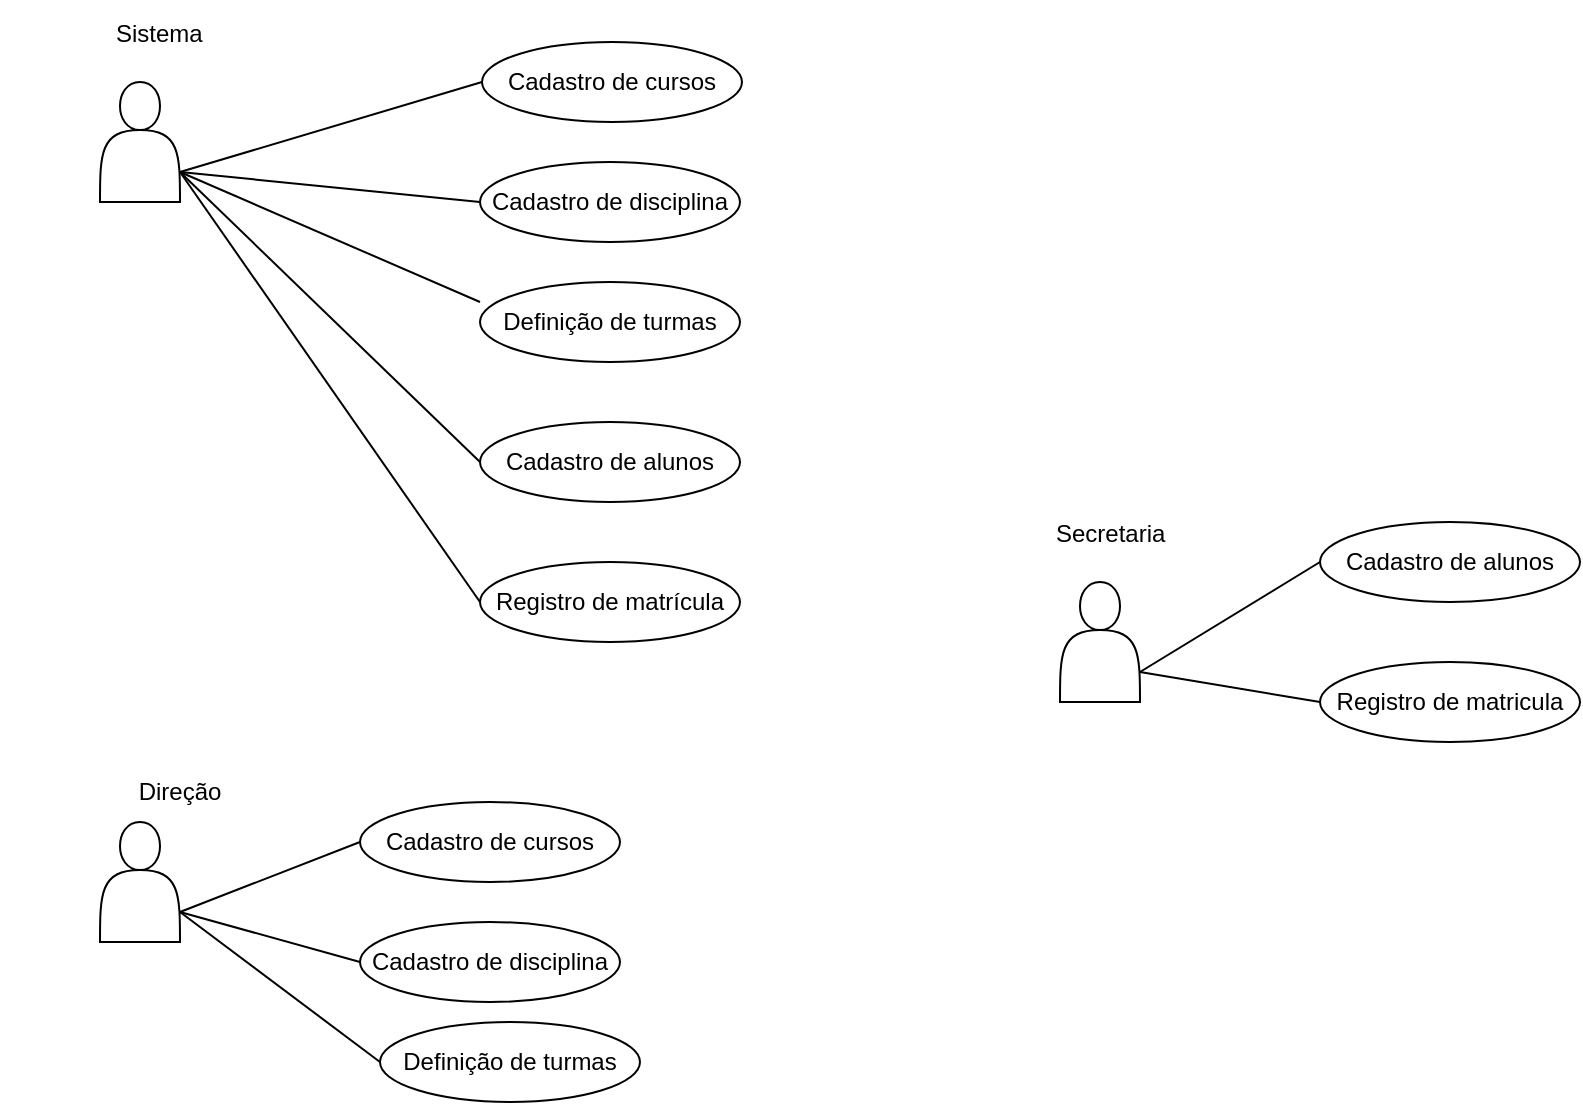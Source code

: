 <mxfile version="24.3.0" type="device">
  <diagram name="Page-1" id="5MJS059yi1Wu_OCqsAS5">
    <mxGraphModel dx="1501" dy="695" grid="1" gridSize="10" guides="1" tooltips="1" connect="1" arrows="1" fold="1" page="1" pageScale="1" pageWidth="850" pageHeight="1100" math="0" shadow="0">
      <root>
        <mxCell id="0" />
        <mxCell id="1" parent="0" />
        <mxCell id="AsEGL90Y-q6kF3QZbcvj-5" value="" style="shape=actor;whiteSpace=wrap;html=1;" vertex="1" parent="1">
          <mxGeometry x="40" y="60" width="40" height="60" as="geometry" />
        </mxCell>
        <mxCell id="AsEGL90Y-q6kF3QZbcvj-6" value="Cadastro de cursos" style="ellipse;whiteSpace=wrap;html=1;align=center;newEdgeStyle={&quot;edgeStyle&quot;:&quot;entityRelationEdgeStyle&quot;,&quot;startArrow&quot;:&quot;none&quot;,&quot;endArrow&quot;:&quot;none&quot;,&quot;segment&quot;:10,&quot;curved&quot;:1,&quot;sourcePerimeterSpacing&quot;:0,&quot;targetPerimeterSpacing&quot;:0};treeFolding=1;treeMoving=1;" vertex="1" parent="1">
          <mxGeometry x="231" y="40" width="130" height="40" as="geometry" />
        </mxCell>
        <mxCell id="AsEGL90Y-q6kF3QZbcvj-7" value="Cadastro de disciplina" style="ellipse;whiteSpace=wrap;html=1;align=center;newEdgeStyle={&quot;edgeStyle&quot;:&quot;entityRelationEdgeStyle&quot;,&quot;startArrow&quot;:&quot;none&quot;,&quot;endArrow&quot;:&quot;none&quot;,&quot;segment&quot;:10,&quot;curved&quot;:1,&quot;sourcePerimeterSpacing&quot;:0,&quot;targetPerimeterSpacing&quot;:0};treeFolding=1;treeMoving=1;" vertex="1" parent="1">
          <mxGeometry x="230" y="100" width="130" height="40" as="geometry" />
        </mxCell>
        <mxCell id="AsEGL90Y-q6kF3QZbcvj-8" value="Definição de turmas" style="ellipse;whiteSpace=wrap;html=1;align=center;newEdgeStyle={&quot;edgeStyle&quot;:&quot;entityRelationEdgeStyle&quot;,&quot;startArrow&quot;:&quot;none&quot;,&quot;endArrow&quot;:&quot;none&quot;,&quot;segment&quot;:10,&quot;curved&quot;:1,&quot;sourcePerimeterSpacing&quot;:0,&quot;targetPerimeterSpacing&quot;:0};treeFolding=1;treeMoving=1;" vertex="1" parent="1">
          <mxGeometry x="230" y="160" width="130" height="40" as="geometry" />
        </mxCell>
        <mxCell id="AsEGL90Y-q6kF3QZbcvj-9" value="Cadastro de alunos" style="ellipse;whiteSpace=wrap;html=1;align=center;newEdgeStyle={&quot;edgeStyle&quot;:&quot;entityRelationEdgeStyle&quot;,&quot;startArrow&quot;:&quot;none&quot;,&quot;endArrow&quot;:&quot;none&quot;,&quot;segment&quot;:10,&quot;curved&quot;:1,&quot;sourcePerimeterSpacing&quot;:0,&quot;targetPerimeterSpacing&quot;:0};treeFolding=1;treeMoving=1;" vertex="1" parent="1">
          <mxGeometry x="230" y="230" width="130" height="40" as="geometry" />
        </mxCell>
        <mxCell id="AsEGL90Y-q6kF3QZbcvj-10" value="Registro de matrícula" style="ellipse;whiteSpace=wrap;html=1;align=center;newEdgeStyle={&quot;edgeStyle&quot;:&quot;entityRelationEdgeStyle&quot;,&quot;startArrow&quot;:&quot;none&quot;,&quot;endArrow&quot;:&quot;none&quot;,&quot;segment&quot;:10,&quot;curved&quot;:1,&quot;sourcePerimeterSpacing&quot;:0,&quot;targetPerimeterSpacing&quot;:0};treeFolding=1;treeMoving=1;" vertex="1" parent="1">
          <mxGeometry x="230" y="300" width="130" height="40" as="geometry" />
        </mxCell>
        <mxCell id="AsEGL90Y-q6kF3QZbcvj-11" value="" style="endArrow=none;html=1;rounded=0;entryX=0;entryY=0.5;entryDx=0;entryDy=0;exitX=1;exitY=0.75;exitDx=0;exitDy=0;" edge="1" parent="1" source="AsEGL90Y-q6kF3QZbcvj-5" target="AsEGL90Y-q6kF3QZbcvj-6">
          <mxGeometry relative="1" as="geometry">
            <mxPoint x="270" y="270" as="sourcePoint" />
            <mxPoint x="430" y="270" as="targetPoint" />
          </mxGeometry>
        </mxCell>
        <mxCell id="AsEGL90Y-q6kF3QZbcvj-12" value="" style="endArrow=none;html=1;rounded=0;entryX=0;entryY=0.5;entryDx=0;entryDy=0;exitX=1;exitY=0.75;exitDx=0;exitDy=0;" edge="1" parent="1" source="AsEGL90Y-q6kF3QZbcvj-5" target="AsEGL90Y-q6kF3QZbcvj-7">
          <mxGeometry relative="1" as="geometry">
            <mxPoint x="90" y="115" as="sourcePoint" />
            <mxPoint x="240" y="70" as="targetPoint" />
          </mxGeometry>
        </mxCell>
        <mxCell id="AsEGL90Y-q6kF3QZbcvj-13" value="" style="endArrow=none;html=1;rounded=0;entryX=0;entryY=0.25;entryDx=0;entryDy=0;exitX=1;exitY=0.75;exitDx=0;exitDy=0;entryPerimeter=0;" edge="1" parent="1" source="AsEGL90Y-q6kF3QZbcvj-5" target="AsEGL90Y-q6kF3QZbcvj-8">
          <mxGeometry relative="1" as="geometry">
            <mxPoint x="100" y="125" as="sourcePoint" />
            <mxPoint x="250" y="80" as="targetPoint" />
          </mxGeometry>
        </mxCell>
        <mxCell id="AsEGL90Y-q6kF3QZbcvj-14" value="" style="endArrow=none;html=1;rounded=0;entryX=0;entryY=0.5;entryDx=0;entryDy=0;exitX=1;exitY=0.75;exitDx=0;exitDy=0;" edge="1" parent="1" source="AsEGL90Y-q6kF3QZbcvj-5" target="AsEGL90Y-q6kF3QZbcvj-9">
          <mxGeometry relative="1" as="geometry">
            <mxPoint x="110" y="135" as="sourcePoint" />
            <mxPoint x="260" y="90" as="targetPoint" />
          </mxGeometry>
        </mxCell>
        <mxCell id="AsEGL90Y-q6kF3QZbcvj-15" value="" style="endArrow=none;html=1;rounded=0;entryX=0;entryY=0.5;entryDx=0;entryDy=0;exitX=1;exitY=0.75;exitDx=0;exitDy=0;" edge="1" parent="1" source="AsEGL90Y-q6kF3QZbcvj-5" target="AsEGL90Y-q6kF3QZbcvj-10">
          <mxGeometry relative="1" as="geometry">
            <mxPoint x="120" y="145" as="sourcePoint" />
            <mxPoint x="270" y="100" as="targetPoint" />
          </mxGeometry>
        </mxCell>
        <mxCell id="AsEGL90Y-q6kF3QZbcvj-16" value="" style="shape=table;startSize=0;container=1;collapsible=1;childLayout=tableLayout;fixedRows=1;rowLines=0;fontStyle=0;align=center;resizeLast=1;strokeColor=none;fillColor=none;collapsible=0;whiteSpace=wrap;html=1;" vertex="1" parent="1">
          <mxGeometry x="10" y="20" width="180" height="30" as="geometry" />
        </mxCell>
        <mxCell id="AsEGL90Y-q6kF3QZbcvj-17" value="" style="shape=tableRow;horizontal=0;startSize=0;swimlaneHead=0;swimlaneBody=0;fillColor=none;collapsible=0;dropTarget=0;points=[[0,0.5],[1,0.5]];portConstraint=eastwest;top=0;left=0;right=0;bottom=0;" vertex="1" parent="AsEGL90Y-q6kF3QZbcvj-16">
          <mxGeometry width="180" height="30" as="geometry" />
        </mxCell>
        <mxCell id="AsEGL90Y-q6kF3QZbcvj-18" value="" style="shape=partialRectangle;connectable=0;fillColor=none;top=0;left=0;bottom=0;right=0;editable=1;overflow=hidden;" vertex="1" parent="AsEGL90Y-q6kF3QZbcvj-17">
          <mxGeometry width="30" height="30" as="geometry">
            <mxRectangle width="30" height="30" as="alternateBounds" />
          </mxGeometry>
        </mxCell>
        <mxCell id="AsEGL90Y-q6kF3QZbcvj-19" value="Sistema" style="shape=partialRectangle;connectable=0;fillColor=none;top=0;left=0;bottom=0;right=0;align=left;spacingLeft=6;overflow=hidden;" vertex="1" parent="AsEGL90Y-q6kF3QZbcvj-17">
          <mxGeometry x="30" width="150" height="30" as="geometry">
            <mxRectangle width="150" height="30" as="alternateBounds" />
          </mxGeometry>
        </mxCell>
        <mxCell id="AsEGL90Y-q6kF3QZbcvj-20" value="Direção" style="shape=table;startSize=30;container=1;collapsible=1;childLayout=tableLayout;fixedRows=1;rowLines=0;fontStyle=0;align=center;resizeLast=1;strokeColor=none;fillColor=none;collapsible=0;whiteSpace=wrap;html=1;" vertex="1" parent="1">
          <mxGeometry x="-10" y="400" width="180" height="30" as="geometry" />
        </mxCell>
        <mxCell id="AsEGL90Y-q6kF3QZbcvj-21" value="" style="shape=tableRow;horizontal=0;startSize=0;swimlaneHead=0;swimlaneBody=0;fillColor=none;collapsible=0;dropTarget=0;points=[[0,0.5],[1,0.5]];portConstraint=eastwest;top=0;left=0;right=0;bottom=0;" vertex="1" visible="0" parent="AsEGL90Y-q6kF3QZbcvj-20">
          <mxGeometry width="180" height="30" as="geometry" />
        </mxCell>
        <mxCell id="AsEGL90Y-q6kF3QZbcvj-22" value="" style="shape=partialRectangle;connectable=0;fillColor=none;top=0;left=0;bottom=0;right=0;editable=1;overflow=hidden;" vertex="1" parent="AsEGL90Y-q6kF3QZbcvj-21">
          <mxGeometry width="30" height="30" as="geometry">
            <mxRectangle width="30" height="30" as="alternateBounds" />
          </mxGeometry>
        </mxCell>
        <mxCell id="AsEGL90Y-q6kF3QZbcvj-23" value="Sistema" style="shape=partialRectangle;connectable=0;fillColor=none;top=0;left=0;bottom=0;right=0;align=left;spacingLeft=6;overflow=hidden;" vertex="1" parent="AsEGL90Y-q6kF3QZbcvj-21">
          <mxGeometry x="30" width="150" height="30" as="geometry">
            <mxRectangle width="150" height="30" as="alternateBounds" />
          </mxGeometry>
        </mxCell>
        <mxCell id="AsEGL90Y-q6kF3QZbcvj-33" value="" style="shape=actor;whiteSpace=wrap;html=1;" vertex="1" parent="1">
          <mxGeometry x="520" y="310" width="40" height="60" as="geometry" />
        </mxCell>
        <mxCell id="AsEGL90Y-q6kF3QZbcvj-36" value="Cadastro de alunos" style="ellipse;whiteSpace=wrap;html=1;align=center;newEdgeStyle={&quot;edgeStyle&quot;:&quot;entityRelationEdgeStyle&quot;,&quot;startArrow&quot;:&quot;none&quot;,&quot;endArrow&quot;:&quot;none&quot;,&quot;segment&quot;:10,&quot;curved&quot;:1,&quot;sourcePerimeterSpacing&quot;:0,&quot;targetPerimeterSpacing&quot;:0};treeFolding=1;treeMoving=1;" vertex="1" parent="1">
          <mxGeometry x="650" y="280" width="130" height="40" as="geometry" />
        </mxCell>
        <mxCell id="AsEGL90Y-q6kF3QZbcvj-43" value="" style="endArrow=none;html=1;rounded=0;entryX=0;entryY=0.5;entryDx=0;entryDy=0;exitX=1;exitY=0.75;exitDx=0;exitDy=0;" edge="1" parent="1" source="AsEGL90Y-q6kF3QZbcvj-33" target="AsEGL90Y-q6kF3QZbcvj-36">
          <mxGeometry relative="1" as="geometry">
            <mxPoint x="110" y="505" as="sourcePoint" />
            <mxPoint x="200" y="500" as="targetPoint" />
          </mxGeometry>
        </mxCell>
        <mxCell id="AsEGL90Y-q6kF3QZbcvj-50" value="" style="shape=actor;whiteSpace=wrap;html=1;" vertex="1" parent="1">
          <mxGeometry x="40" y="430" width="40" height="60" as="geometry" />
        </mxCell>
        <mxCell id="AsEGL90Y-q6kF3QZbcvj-51" value="" style="endArrow=none;html=1;rounded=0;entryX=0;entryY=0.5;entryDx=0;entryDy=0;exitX=1;exitY=0.75;exitDx=0;exitDy=0;" edge="1" parent="1" source="AsEGL90Y-q6kF3QZbcvj-50" target="AsEGL90Y-q6kF3QZbcvj-52">
          <mxGeometry relative="1" as="geometry">
            <mxPoint x="25" y="265" as="sourcePoint" />
            <mxPoint x="170.0" y="470" as="targetPoint" />
          </mxGeometry>
        </mxCell>
        <mxCell id="AsEGL90Y-q6kF3QZbcvj-52" value="Cadastro de cursos" style="ellipse;whiteSpace=wrap;html=1;align=center;newEdgeStyle={&quot;edgeStyle&quot;:&quot;entityRelationEdgeStyle&quot;,&quot;startArrow&quot;:&quot;none&quot;,&quot;endArrow&quot;:&quot;none&quot;,&quot;segment&quot;:10,&quot;curved&quot;:1,&quot;sourcePerimeterSpacing&quot;:0,&quot;targetPerimeterSpacing&quot;:0};treeFolding=1;treeMoving=1;" vertex="1" parent="1">
          <mxGeometry x="170" y="420" width="130" height="40" as="geometry" />
        </mxCell>
        <mxCell id="AsEGL90Y-q6kF3QZbcvj-53" value="Cadastro de disciplina" style="ellipse;whiteSpace=wrap;html=1;align=center;newEdgeStyle={&quot;edgeStyle&quot;:&quot;entityRelationEdgeStyle&quot;,&quot;startArrow&quot;:&quot;none&quot;,&quot;endArrow&quot;:&quot;none&quot;,&quot;segment&quot;:10,&quot;curved&quot;:1,&quot;sourcePerimeterSpacing&quot;:0,&quot;targetPerimeterSpacing&quot;:0};treeFolding=1;treeMoving=1;" vertex="1" parent="1">
          <mxGeometry x="170" y="480" width="130" height="40" as="geometry" />
        </mxCell>
        <mxCell id="AsEGL90Y-q6kF3QZbcvj-54" value="Definição de turmas" style="ellipse;whiteSpace=wrap;html=1;align=center;newEdgeStyle={&quot;edgeStyle&quot;:&quot;entityRelationEdgeStyle&quot;,&quot;startArrow&quot;:&quot;none&quot;,&quot;endArrow&quot;:&quot;none&quot;,&quot;segment&quot;:10,&quot;curved&quot;:1,&quot;sourcePerimeterSpacing&quot;:0,&quot;targetPerimeterSpacing&quot;:0};treeFolding=1;treeMoving=1;" vertex="1" parent="1">
          <mxGeometry x="180" y="530" width="130" height="40" as="geometry" />
        </mxCell>
        <mxCell id="AsEGL90Y-q6kF3QZbcvj-55" value="" style="endArrow=none;html=1;rounded=0;entryX=0;entryY=0.5;entryDx=0;entryDy=0;exitX=1;exitY=0.75;exitDx=0;exitDy=0;" edge="1" parent="1" source="AsEGL90Y-q6kF3QZbcvj-50" target="AsEGL90Y-q6kF3QZbcvj-54">
          <mxGeometry relative="1" as="geometry">
            <mxPoint x="90" y="490" as="sourcePoint" />
            <mxPoint x="180" y="510" as="targetPoint" />
          </mxGeometry>
        </mxCell>
        <mxCell id="AsEGL90Y-q6kF3QZbcvj-56" value="" style="endArrow=none;html=1;rounded=0;entryX=0;entryY=0.5;entryDx=0;entryDy=0;exitX=1;exitY=0.75;exitDx=0;exitDy=0;" edge="1" parent="1" source="AsEGL90Y-q6kF3QZbcvj-50" target="AsEGL90Y-q6kF3QZbcvj-53">
          <mxGeometry relative="1" as="geometry">
            <mxPoint x="100" y="500" as="sourcePoint" />
            <mxPoint x="190" y="520" as="targetPoint" />
          </mxGeometry>
        </mxCell>
        <mxCell id="AsEGL90Y-q6kF3QZbcvj-24" value="" style="shape=table;startSize=0;container=1;collapsible=1;childLayout=tableLayout;fixedRows=1;rowLines=0;fontStyle=0;align=center;resizeLast=1;strokeColor=none;fillColor=none;collapsible=0;whiteSpace=wrap;html=1;" vertex="1" parent="1">
          <mxGeometry x="480" y="270" width="180" height="30" as="geometry" />
        </mxCell>
        <mxCell id="AsEGL90Y-q6kF3QZbcvj-25" value="" style="shape=tableRow;horizontal=0;startSize=0;swimlaneHead=0;swimlaneBody=0;fillColor=none;collapsible=0;dropTarget=0;points=[[0,0.5],[1,0.5]];portConstraint=eastwest;top=0;left=0;right=0;bottom=0;" vertex="1" parent="AsEGL90Y-q6kF3QZbcvj-24">
          <mxGeometry width="180" height="30" as="geometry" />
        </mxCell>
        <mxCell id="AsEGL90Y-q6kF3QZbcvj-26" value="" style="shape=partialRectangle;connectable=0;fillColor=none;top=0;left=0;bottom=0;right=0;editable=1;overflow=hidden;" vertex="1" parent="AsEGL90Y-q6kF3QZbcvj-25">
          <mxGeometry width="30" height="30" as="geometry">
            <mxRectangle width="30" height="30" as="alternateBounds" />
          </mxGeometry>
        </mxCell>
        <mxCell id="AsEGL90Y-q6kF3QZbcvj-27" value="Secretaria " style="shape=partialRectangle;connectable=0;fillColor=none;top=0;left=0;bottom=0;right=0;align=left;spacingLeft=6;overflow=hidden;" vertex="1" parent="AsEGL90Y-q6kF3QZbcvj-25">
          <mxGeometry x="30" width="150" height="30" as="geometry">
            <mxRectangle width="150" height="30" as="alternateBounds" />
          </mxGeometry>
        </mxCell>
        <mxCell id="AsEGL90Y-q6kF3QZbcvj-57" value="" style="endArrow=none;html=1;rounded=0;entryX=0;entryY=0.5;entryDx=0;entryDy=0;exitX=1;exitY=0.75;exitDx=0;exitDy=0;" edge="1" parent="1" source="AsEGL90Y-q6kF3QZbcvj-33" target="AsEGL90Y-q6kF3QZbcvj-58">
          <mxGeometry relative="1" as="geometry">
            <mxPoint x="570" y="365" as="sourcePoint" />
            <mxPoint x="660" y="310" as="targetPoint" />
          </mxGeometry>
        </mxCell>
        <mxCell id="AsEGL90Y-q6kF3QZbcvj-58" value="Registro de matricula" style="ellipse;whiteSpace=wrap;html=1;align=center;newEdgeStyle={&quot;edgeStyle&quot;:&quot;entityRelationEdgeStyle&quot;,&quot;startArrow&quot;:&quot;none&quot;,&quot;endArrow&quot;:&quot;none&quot;,&quot;segment&quot;:10,&quot;curved&quot;:1,&quot;sourcePerimeterSpacing&quot;:0,&quot;targetPerimeterSpacing&quot;:0};treeFolding=1;treeMoving=1;" vertex="1" parent="1">
          <mxGeometry x="650" y="350" width="130" height="40" as="geometry" />
        </mxCell>
      </root>
    </mxGraphModel>
  </diagram>
</mxfile>

